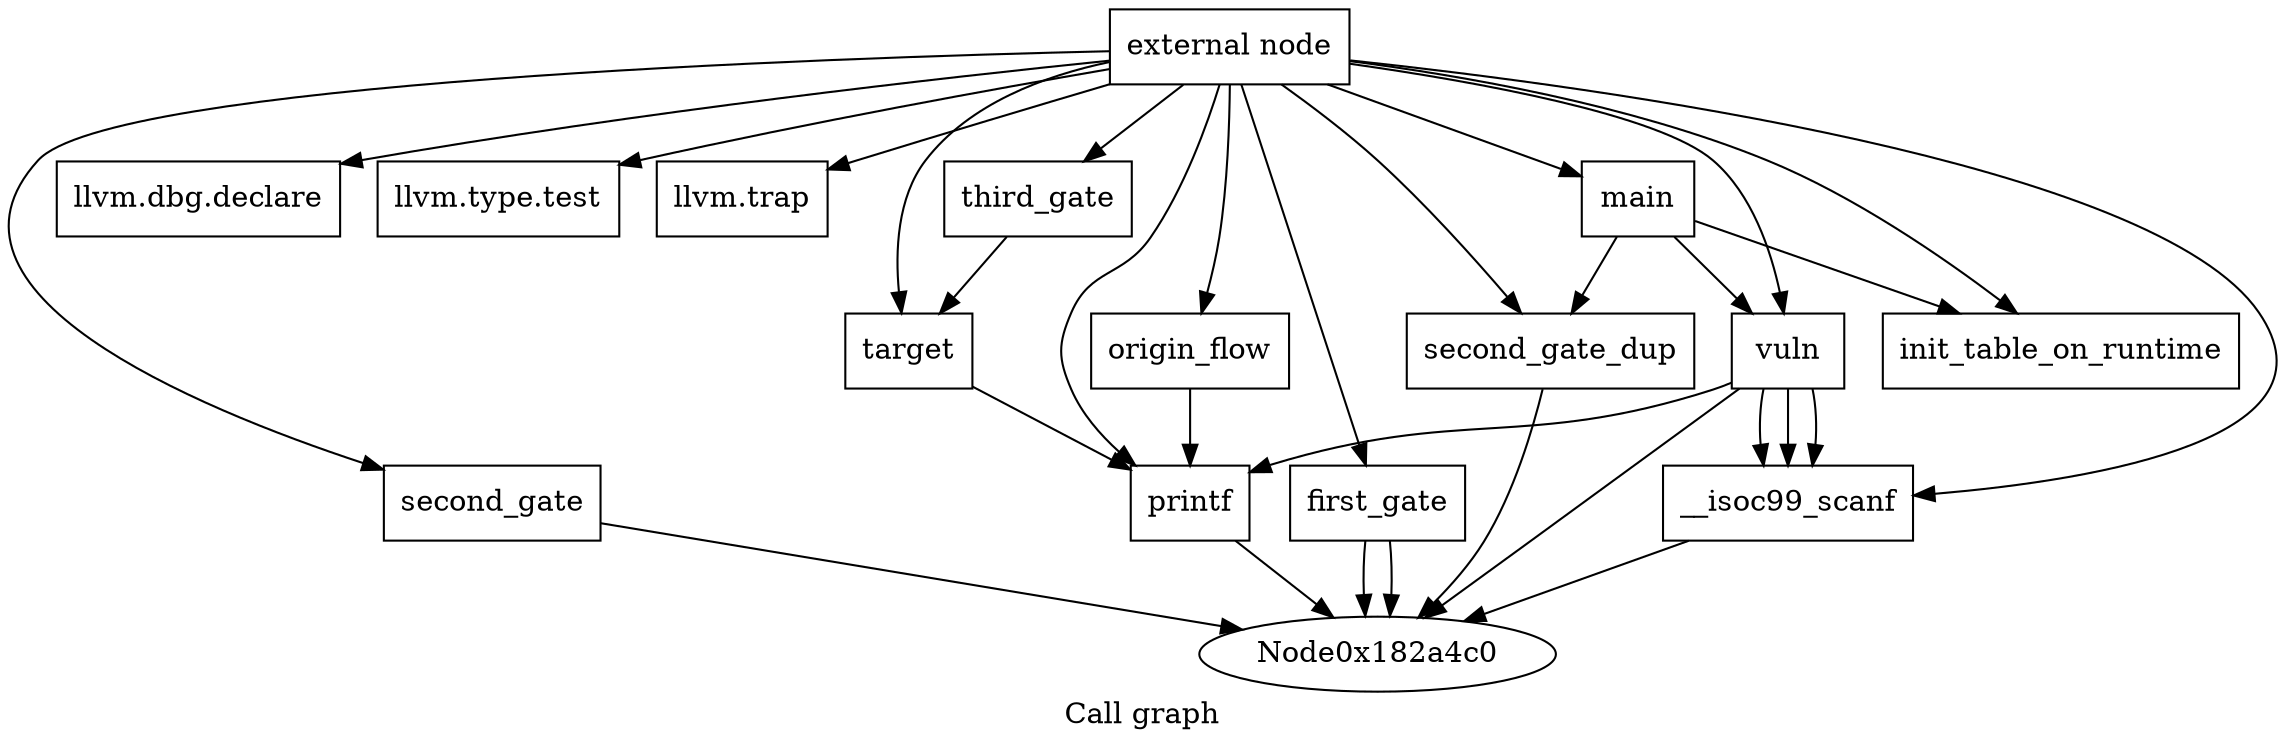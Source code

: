 digraph "Call graph" {
	label="Call graph";

	Node0x1837560 [shape=record,label="{external node}"];
	Node0x1837560 -> Node0x182a980;
	Node0x1837560 -> Node0x1833110;
	Node0x1837560 -> Node0x182b400;
	Node0x1837560 -> Node0x181d080;
	Node0x1837560 -> Node0x181ca30;
	Node0x1837560 -> Node0x1828f70;
	Node0x1837560 -> Node0x1828fe0;
	Node0x1837560 -> Node0x182e2b0;
	Node0x1837560 -> Node0x1829880;
	Node0x1837560 -> Node0x18298b0;
	Node0x1837560 -> Node0x182f360;
	Node0x1837560 -> Node0x182f400;
	Node0x1837560 -> Node0x1832630;
	Node0x1837560 -> Node0x18326a0;
	Node0x182a980 [shape=record,label="{second_gate}"];
	Node0x182a980 -> Node0x182a4c0;
	Node0x181ca30 [shape=record,label="{second_gate_dup}"];
	Node0x181ca30 -> Node0x182a4c0;
	Node0x1833110 [shape=record,label="{llvm.dbg.declare}"];
	Node0x181d080 [shape=record,label="{llvm.trap}"];
	Node0x182b400 [shape=record,label="{llvm.type.test}"];
	Node0x1828f70 [shape=record,label="{target}"];
	Node0x1828f70 -> Node0x1828fe0;
	Node0x1828fe0 [shape=record,label="{printf}"];
	Node0x1828fe0 -> Node0x182a4c0;
	Node0x182e2b0 [shape=record,label="{origin_flow}"];
	Node0x182e2b0 -> Node0x1828fe0;
	Node0x1829880 [shape=record,label="{first_gate}"];
	Node0x1829880 -> Node0x182a4c0;
	Node0x1829880 -> Node0x182a4c0;
	Node0x18298b0 [shape=record,label="{third_gate}"];
	Node0x18298b0 -> Node0x1828f70;
	Node0x182f360 [shape=record,label="{vuln}"];
	Node0x182f360 -> Node0x1828fe0;
	Node0x182f360 -> Node0x182f400;
	Node0x182f360 -> Node0x182f400;
	Node0x182f360 -> Node0x182f400;
	Node0x182f360 -> Node0x182a4c0;
	Node0x182f400 [shape=record,label="{__isoc99_scanf}"];
	Node0x182f400 -> Node0x182a4c0;
	Node0x1832630 [shape=record,label="{init_table_on_runtime}"];
	Node0x18326a0 [shape=record,label="{main}"];
	Node0x18326a0 -> Node0x1832630;
	Node0x18326a0 -> Node0x181ca30;
	Node0x18326a0 -> Node0x182f360;
}
